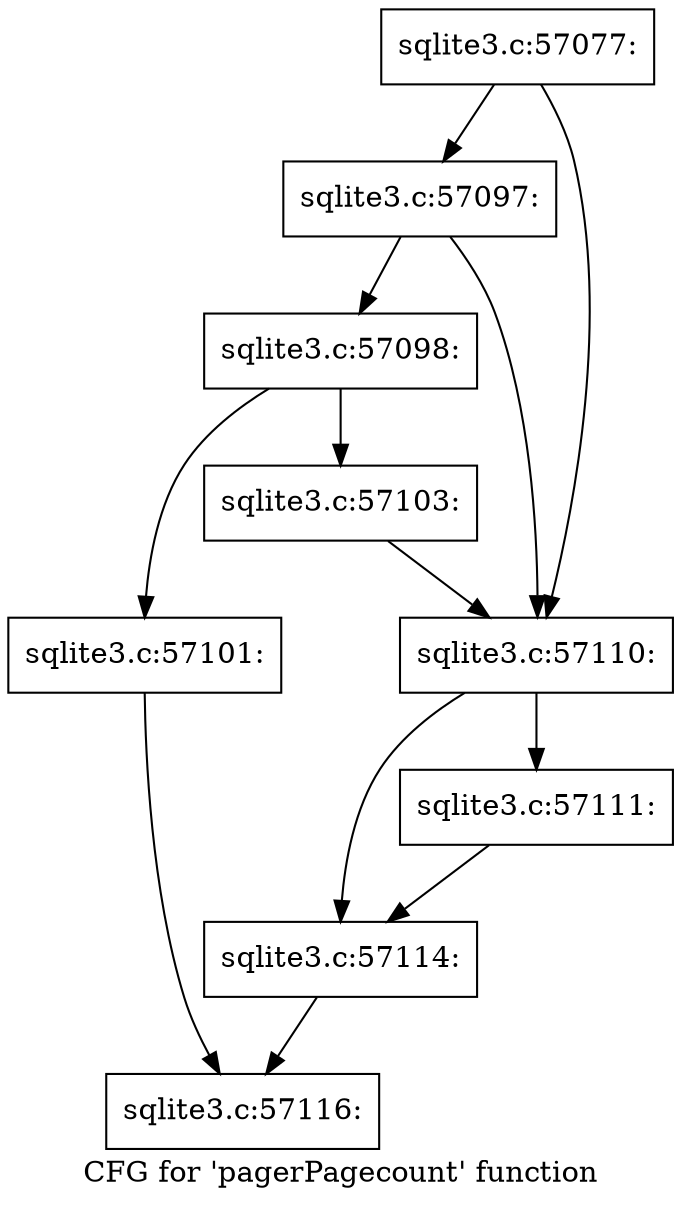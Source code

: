 digraph "CFG for 'pagerPagecount' function" {
	label="CFG for 'pagerPagecount' function";

	Node0x55c0f77402a0 [shape=record,label="{sqlite3.c:57077:}"];
	Node0x55c0f77402a0 -> Node0x55c0f7745950;
	Node0x55c0f77402a0 -> Node0x55c0f7745630;
	Node0x55c0f7745950 [shape=record,label="{sqlite3.c:57097:}"];
	Node0x55c0f7745950 -> Node0x55c0f591bb70;
	Node0x55c0f7745950 -> Node0x55c0f7745630;
	Node0x55c0f591bb70 [shape=record,label="{sqlite3.c:57098:}"];
	Node0x55c0f591bb70 -> Node0x55c0f7746860;
	Node0x55c0f591bb70 -> Node0x55c0f77468b0;
	Node0x55c0f7746860 [shape=record,label="{sqlite3.c:57101:}"];
	Node0x55c0f7746860 -> Node0x55c0f7742a60;
	Node0x55c0f77468b0 [shape=record,label="{sqlite3.c:57103:}"];
	Node0x55c0f77468b0 -> Node0x55c0f7745630;
	Node0x55c0f7745630 [shape=record,label="{sqlite3.c:57110:}"];
	Node0x55c0f7745630 -> Node0x55c0f7747760;
	Node0x55c0f7745630 -> Node0x55c0f77477b0;
	Node0x55c0f7747760 [shape=record,label="{sqlite3.c:57111:}"];
	Node0x55c0f7747760 -> Node0x55c0f77477b0;
	Node0x55c0f77477b0 [shape=record,label="{sqlite3.c:57114:}"];
	Node0x55c0f77477b0 -> Node0x55c0f7742a60;
	Node0x55c0f7742a60 [shape=record,label="{sqlite3.c:57116:}"];
}
